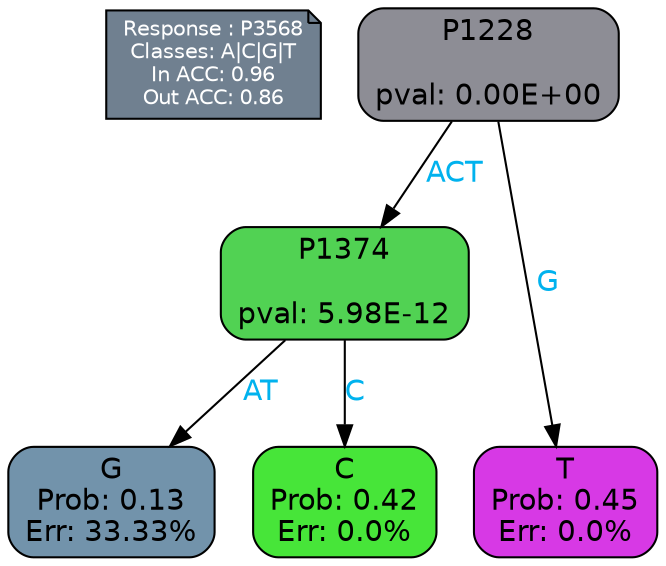 digraph Tree {
node [shape=box, style="filled, rounded", color="black", fontname=helvetica] ;
graph [ranksep=equally, splines=polylines, bgcolor=transparent, dpi=600] ;
edge [fontname=helvetica] ;
LEGEND [label="Response : P3568
Classes: A|C|G|T
In ACC: 0.96
Out ACC: 0.86
",shape=note,align=left,style=filled,fillcolor="slategray",fontcolor="white",fontsize=10];1 [label="P1228

pval: 0.00E+00", fillcolor="#8d8d95"] ;
2 [label="P1374

pval: 5.98E-12", fillcolor="#51d253"] ;
3 [label="G
Prob: 0.13
Err: 33.33%", fillcolor="#7293ab"] ;
4 [label="C
Prob: 0.42
Err: 0.0%", fillcolor="#47e539"] ;
5 [label="T
Prob: 0.45
Err: 0.0%", fillcolor="#d739e5"] ;
1 -> 2 [label="ACT",fontcolor=deepskyblue2] ;
1 -> 5 [label="G",fontcolor=deepskyblue2] ;
2 -> 3 [label="AT",fontcolor=deepskyblue2] ;
2 -> 4 [label="C",fontcolor=deepskyblue2] ;
{rank = same; 3;4;5;}{rank = same; LEGEND;1;}}